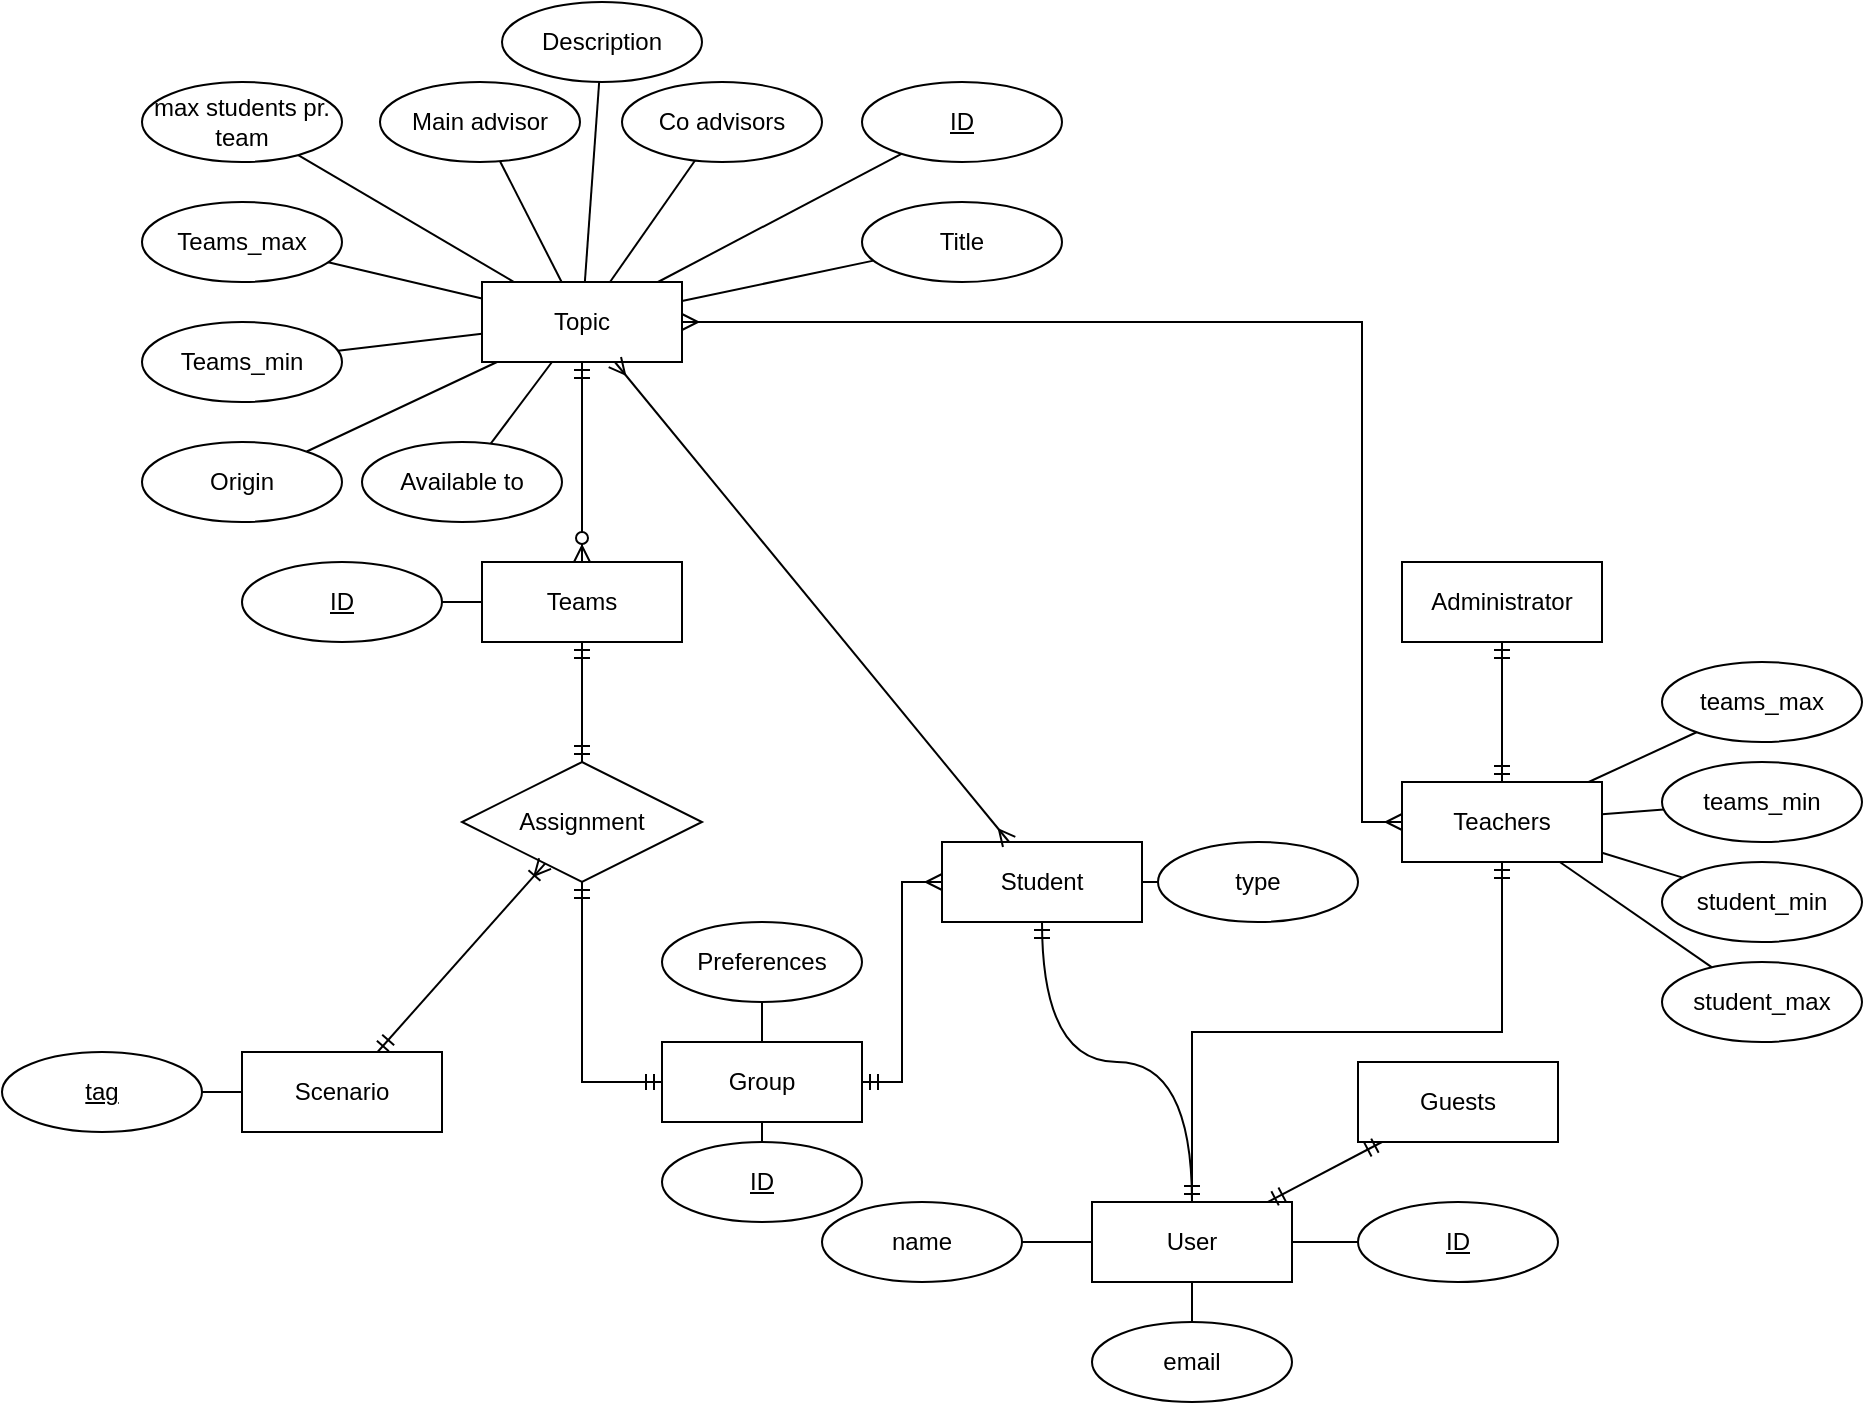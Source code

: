<mxfile version="20.7.4" type="device"><diagram id="CU0qwaI6I8_6x71UCTA_" name="Side-1"><mxGraphModel dx="2389" dy="1791" grid="1" gridSize="10" guides="1" tooltips="1" connect="1" arrows="1" fold="1" page="1" pageScale="1" pageWidth="827" pageHeight="1169" math="0" shadow="0"><root><mxCell id="0"/><mxCell id="1" parent="0"/><mxCell id="5hU42jqmNd9-3f1jSE-o-1" value="Topic" style="whiteSpace=wrap;html=1;align=center;" vertex="1" parent="1"><mxGeometry x="200" y="-610" width="100" height="40" as="geometry"/></mxCell><mxCell id="5hU42jqmNd9-3f1jSE-o-2" value="Teams" style="whiteSpace=wrap;html=1;align=center;" vertex="1" parent="1"><mxGeometry x="200" y="-470" width="100" height="40" as="geometry"/></mxCell><mxCell id="5hU42jqmNd9-3f1jSE-o-3" value="User" style="whiteSpace=wrap;html=1;align=center;" vertex="1" parent="1"><mxGeometry x="505" y="-150" width="100" height="40" as="geometry"/></mxCell><mxCell id="5hU42jqmNd9-3f1jSE-o-4" value="Scenario" style="whiteSpace=wrap;html=1;align=center;" vertex="1" parent="1"><mxGeometry x="80" y="-225" width="100" height="40" as="geometry"/></mxCell><mxCell id="5hU42jqmNd9-3f1jSE-o-5" value="Teachers" style="whiteSpace=wrap;html=1;align=center;" vertex="1" parent="1"><mxGeometry x="660" y="-360" width="100" height="40" as="geometry"/></mxCell><mxCell id="5hU42jqmNd9-3f1jSE-o-6" value="Administrator" style="whiteSpace=wrap;html=1;align=center;" vertex="1" parent="1"><mxGeometry x="660" y="-470" width="100" height="40" as="geometry"/></mxCell><mxCell id="5hU42jqmNd9-3f1jSE-o-7" value="Guests" style="whiteSpace=wrap;html=1;align=center;" vertex="1" parent="1"><mxGeometry x="638" y="-220" width="100" height="40" as="geometry"/></mxCell><mxCell id="5hU42jqmNd9-3f1jSE-o-8" value="Group" style="whiteSpace=wrap;html=1;align=center;" vertex="1" parent="1"><mxGeometry x="290" y="-230" width="100" height="40" as="geometry"/></mxCell><mxCell id="5hU42jqmNd9-3f1jSE-o-9" value="Assignment" style="shape=rhombus;perimeter=rhombusPerimeter;whiteSpace=wrap;html=1;align=center;" vertex="1" parent="1"><mxGeometry x="190" y="-370" width="120" height="60" as="geometry"/></mxCell><mxCell id="5hU42jqmNd9-3f1jSE-o-10" value="Student" style="whiteSpace=wrap;html=1;align=center;" vertex="1" parent="1"><mxGeometry x="430" y="-330" width="100" height="40" as="geometry"/></mxCell><mxCell id="5hU42jqmNd9-3f1jSE-o-11" value="Origin" style="ellipse;whiteSpace=wrap;html=1;align=center;" vertex="1" parent="1"><mxGeometry x="30" y="-530" width="100" height="40" as="geometry"/></mxCell><mxCell id="5hU42jqmNd9-3f1jSE-o-12" value="student_max" style="ellipse;whiteSpace=wrap;html=1;align=center;" vertex="1" parent="1"><mxGeometry x="790" y="-270" width="100" height="40" as="geometry"/></mxCell><mxCell id="5hU42jqmNd9-3f1jSE-o-13" value="student_min" style="ellipse;whiteSpace=wrap;html=1;align=center;" vertex="1" parent="1"><mxGeometry x="790" y="-320" width="100" height="40" as="geometry"/></mxCell><mxCell id="5hU42jqmNd9-3f1jSE-o-14" value="teams_min" style="ellipse;whiteSpace=wrap;html=1;align=center;" vertex="1" parent="1"><mxGeometry x="790" y="-370" width="100" height="40" as="geometry"/></mxCell><mxCell id="5hU42jqmNd9-3f1jSE-o-15" value="teams_max" style="ellipse;whiteSpace=wrap;html=1;align=center;" vertex="1" parent="1"><mxGeometry x="790" y="-420" width="100" height="40" as="geometry"/></mxCell><mxCell id="5hU42jqmNd9-3f1jSE-o-16" value="Title" style="ellipse;whiteSpace=wrap;html=1;align=center;" vertex="1" parent="1"><mxGeometry x="390" y="-650" width="100" height="40" as="geometry"/></mxCell><mxCell id="5hU42jqmNd9-3f1jSE-o-17" value="Teams_max" style="ellipse;whiteSpace=wrap;html=1;align=center;" vertex="1" parent="1"><mxGeometry x="30" y="-650" width="100" height="40" as="geometry"/></mxCell><mxCell id="5hU42jqmNd9-3f1jSE-o-18" value="max students pr. team" style="ellipse;whiteSpace=wrap;html=1;align=center;" vertex="1" parent="1"><mxGeometry x="30" y="-710" width="100" height="40" as="geometry"/></mxCell><mxCell id="5hU42jqmNd9-3f1jSE-o-19" value="Description" style="ellipse;whiteSpace=wrap;html=1;align=center;" vertex="1" parent="1"><mxGeometry x="210" y="-750" width="100" height="40" as="geometry"/></mxCell><mxCell id="5hU42jqmNd9-3f1jSE-o-20" value="Main advisor" style="ellipse;whiteSpace=wrap;html=1;align=center;" vertex="1" parent="1"><mxGeometry x="149" y="-710" width="100" height="40" as="geometry"/></mxCell><mxCell id="5hU42jqmNd9-3f1jSE-o-21" value="Co advisors" style="ellipse;whiteSpace=wrap;html=1;align=center;" vertex="1" parent="1"><mxGeometry x="270" y="-710" width="100" height="40" as="geometry"/></mxCell><mxCell id="5hU42jqmNd9-3f1jSE-o-22" value="Available to" style="ellipse;whiteSpace=wrap;html=1;align=center;" vertex="1" parent="1"><mxGeometry x="140" y="-530" width="100" height="40" as="geometry"/></mxCell><mxCell id="5hU42jqmNd9-3f1jSE-o-23" value="Teams_min" style="ellipse;whiteSpace=wrap;html=1;align=center;" vertex="1" parent="1"><mxGeometry x="30" y="-590" width="100" height="40" as="geometry"/></mxCell><mxCell id="5hU42jqmNd9-3f1jSE-o-24" value="ID" style="ellipse;whiteSpace=wrap;html=1;align=center;fontStyle=4;" vertex="1" parent="1"><mxGeometry x="390" y="-710" width="100" height="40" as="geometry"/></mxCell><mxCell id="5hU42jqmNd9-3f1jSE-o-25" value="" style="endArrow=none;html=1;rounded=0;" edge="1" parent="1" source="5hU42jqmNd9-3f1jSE-o-11" target="5hU42jqmNd9-3f1jSE-o-1"><mxGeometry relative="1" as="geometry"><mxPoint x="330" y="-470" as="sourcePoint"/><mxPoint x="490" y="-470" as="targetPoint"/></mxGeometry></mxCell><mxCell id="5hU42jqmNd9-3f1jSE-o-26" value="" style="endArrow=none;html=1;rounded=0;" edge="1" parent="1" source="5hU42jqmNd9-3f1jSE-o-1" target="5hU42jqmNd9-3f1jSE-o-22"><mxGeometry relative="1" as="geometry"><mxPoint x="330" y="-470" as="sourcePoint"/><mxPoint x="490" y="-470" as="targetPoint"/></mxGeometry></mxCell><mxCell id="5hU42jqmNd9-3f1jSE-o-27" value="" style="endArrow=none;html=1;rounded=0;" edge="1" parent="1" source="5hU42jqmNd9-3f1jSE-o-19" target="5hU42jqmNd9-3f1jSE-o-1"><mxGeometry relative="1" as="geometry"><mxPoint x="330" y="-470" as="sourcePoint"/><mxPoint x="490" y="-470" as="targetPoint"/></mxGeometry></mxCell><mxCell id="5hU42jqmNd9-3f1jSE-o-28" value="" style="endArrow=none;html=1;rounded=0;" edge="1" parent="1" source="5hU42jqmNd9-3f1jSE-o-1" target="5hU42jqmNd9-3f1jSE-o-16"><mxGeometry relative="1" as="geometry"><mxPoint x="330" y="-470" as="sourcePoint"/><mxPoint x="490" y="-470" as="targetPoint"/></mxGeometry></mxCell><mxCell id="5hU42jqmNd9-3f1jSE-o-29" value="" style="endArrow=none;html=1;rounded=0;" edge="1" parent="1" source="5hU42jqmNd9-3f1jSE-o-24" target="5hU42jqmNd9-3f1jSE-o-1"><mxGeometry relative="1" as="geometry"><mxPoint x="330" y="-470" as="sourcePoint"/><mxPoint x="490" y="-470" as="targetPoint"/></mxGeometry></mxCell><mxCell id="5hU42jqmNd9-3f1jSE-o-30" value="" style="endArrow=none;html=1;rounded=0;" edge="1" parent="1" source="5hU42jqmNd9-3f1jSE-o-21" target="5hU42jqmNd9-3f1jSE-o-1"><mxGeometry relative="1" as="geometry"><mxPoint x="330" y="-470" as="sourcePoint"/><mxPoint x="490" y="-470" as="targetPoint"/></mxGeometry></mxCell><mxCell id="5hU42jqmNd9-3f1jSE-o-31" value="" style="endArrow=none;html=1;rounded=0;" edge="1" parent="1" source="5hU42jqmNd9-3f1jSE-o-1" target="5hU42jqmNd9-3f1jSE-o-20"><mxGeometry relative="1" as="geometry"><mxPoint x="330" y="-470" as="sourcePoint"/><mxPoint x="490" y="-470" as="targetPoint"/></mxGeometry></mxCell><mxCell id="5hU42jqmNd9-3f1jSE-o-32" value="" style="endArrow=none;html=1;rounded=0;" edge="1" parent="1" source="5hU42jqmNd9-3f1jSE-o-18" target="5hU42jqmNd9-3f1jSE-o-1"><mxGeometry relative="1" as="geometry"><mxPoint x="330" y="-470" as="sourcePoint"/><mxPoint x="490" y="-470" as="targetPoint"/></mxGeometry></mxCell><mxCell id="5hU42jqmNd9-3f1jSE-o-33" value="" style="endArrow=none;html=1;rounded=0;" edge="1" parent="1" source="5hU42jqmNd9-3f1jSE-o-1" target="5hU42jqmNd9-3f1jSE-o-17"><mxGeometry relative="1" as="geometry"><mxPoint x="330" y="-470" as="sourcePoint"/><mxPoint x="490" y="-470" as="targetPoint"/></mxGeometry></mxCell><mxCell id="5hU42jqmNd9-3f1jSE-o-34" value="" style="endArrow=none;html=1;rounded=0;" edge="1" parent="1" source="5hU42jqmNd9-3f1jSE-o-23" target="5hU42jqmNd9-3f1jSE-o-1"><mxGeometry relative="1" as="geometry"><mxPoint x="330" y="-470" as="sourcePoint"/><mxPoint x="490" y="-470" as="targetPoint"/></mxGeometry></mxCell><mxCell id="5hU42jqmNd9-3f1jSE-o-35" value="" style="edgeStyle=orthogonalEdgeStyle;fontSize=12;html=1;endArrow=ERzeroToMany;startArrow=ERmandOne;rounded=0;curved=1;" edge="1" parent="1" source="5hU42jqmNd9-3f1jSE-o-1" target="5hU42jqmNd9-3f1jSE-o-2"><mxGeometry width="100" height="100" relative="1" as="geometry"><mxPoint x="360" y="-420" as="sourcePoint"/><mxPoint x="460" y="-520" as="targetPoint"/></mxGeometry></mxCell><mxCell id="5hU42jqmNd9-3f1jSE-o-36" value="ID" style="ellipse;whiteSpace=wrap;html=1;align=center;fontStyle=4;" vertex="1" parent="1"><mxGeometry x="80" y="-470" width="100" height="40" as="geometry"/></mxCell><mxCell id="5hU42jqmNd9-3f1jSE-o-37" value="" style="endArrow=none;html=1;rounded=0;curved=1;" edge="1" parent="1" source="5hU42jqmNd9-3f1jSE-o-36" target="5hU42jqmNd9-3f1jSE-o-2"><mxGeometry relative="1" as="geometry"><mxPoint x="330" y="-450" as="sourcePoint"/><mxPoint x="230" y="-450" as="targetPoint"/></mxGeometry></mxCell><mxCell id="5hU42jqmNd9-3f1jSE-o-38" value="" style="fontSize=12;html=1;endArrow=ERmandOne;startArrow=ERmandOne;rounded=0;" edge="1" parent="1" source="5hU42jqmNd9-3f1jSE-o-2" target="5hU42jqmNd9-3f1jSE-o-9"><mxGeometry width="100" height="100" relative="1" as="geometry"><mxPoint x="360" y="-390" as="sourcePoint"/><mxPoint x="460" y="-490" as="targetPoint"/></mxGeometry></mxCell><mxCell id="5hU42jqmNd9-3f1jSE-o-39" value="" style="fontSize=12;html=1;endArrow=ERmandOne;startArrow=ERmandOne;rounded=0;edgeStyle=elbowEdgeStyle;" edge="1" parent="1" source="5hU42jqmNd9-3f1jSE-o-9" target="5hU42jqmNd9-3f1jSE-o-8"><mxGeometry x="-0.263" y="-20" width="100" height="100" relative="1" as="geometry"><mxPoint x="360" y="-390" as="sourcePoint"/><mxPoint x="460" y="-490" as="targetPoint"/><Array as="points"><mxPoint x="250" y="-260"/><mxPoint x="260" y="-300"/></Array><mxPoint as="offset"/></mxGeometry></mxCell><mxCell id="5hU42jqmNd9-3f1jSE-o-40" value="" style="fontSize=12;html=1;endArrow=ERoneToMany;startArrow=ERmandOne;rounded=0;" edge="1" parent="1" source="5hU42jqmNd9-3f1jSE-o-4" target="5hU42jqmNd9-3f1jSE-o-9"><mxGeometry width="100" height="100" relative="1" as="geometry"><mxPoint x="240" y="-375" as="sourcePoint"/><mxPoint x="130" y="-295" as="targetPoint"/></mxGeometry></mxCell><mxCell id="5hU42jqmNd9-3f1jSE-o-41" value="tag" style="ellipse;whiteSpace=wrap;html=1;align=center;fontStyle=4;" vertex="1" parent="1"><mxGeometry x="-40" y="-225" width="100" height="40" as="geometry"/></mxCell><mxCell id="5hU42jqmNd9-3f1jSE-o-42" value="" style="endArrow=none;html=1;rounded=0;" edge="1" parent="1" source="5hU42jqmNd9-3f1jSE-o-41" target="5hU42jqmNd9-3f1jSE-o-4"><mxGeometry relative="1" as="geometry"><mxPoint x="210" y="-425" as="sourcePoint"/><mxPoint x="370" y="-425" as="targetPoint"/></mxGeometry></mxCell><mxCell id="5hU42jqmNd9-3f1jSE-o-43" value="Preferences" style="ellipse;whiteSpace=wrap;html=1;align=center;" vertex="1" parent="1"><mxGeometry x="290" y="-290" width="100" height="40" as="geometry"/></mxCell><mxCell id="5hU42jqmNd9-3f1jSE-o-45" value="" style="endArrow=none;html=1;rounded=0;" edge="1" parent="1" source="5hU42jqmNd9-3f1jSE-o-8" target="5hU42jqmNd9-3f1jSE-o-43"><mxGeometry relative="1" as="geometry"><mxPoint x="330" y="-300" as="sourcePoint"/><mxPoint x="490" y="-300" as="targetPoint"/></mxGeometry></mxCell><mxCell id="5hU42jqmNd9-3f1jSE-o-46" value="ID" style="ellipse;whiteSpace=wrap;html=1;align=center;fontStyle=4;" vertex="1" parent="1"><mxGeometry x="290" y="-180" width="100" height="40" as="geometry"/></mxCell><mxCell id="5hU42jqmNd9-3f1jSE-o-47" value="" style="endArrow=none;html=1;rounded=0;" edge="1" parent="1" source="5hU42jqmNd9-3f1jSE-o-8" target="5hU42jqmNd9-3f1jSE-o-46"><mxGeometry relative="1" as="geometry"><mxPoint x="330" y="-240" as="sourcePoint"/><mxPoint x="490" y="-240" as="targetPoint"/></mxGeometry></mxCell><mxCell id="5hU42jqmNd9-3f1jSE-o-48" value="name" style="ellipse;whiteSpace=wrap;html=1;align=center;" vertex="1" parent="1"><mxGeometry x="370" y="-150" width="100" height="40" as="geometry"/></mxCell><mxCell id="5hU42jqmNd9-3f1jSE-o-49" value="ID" style="ellipse;whiteSpace=wrap;html=1;align=center;fontStyle=4;" vertex="1" parent="1"><mxGeometry x="638" y="-150" width="100" height="40" as="geometry"/></mxCell><mxCell id="5hU42jqmNd9-3f1jSE-o-50" value="" style="endArrow=none;html=1;rounded=0;" edge="1" parent="1" source="5hU42jqmNd9-3f1jSE-o-3" target="5hU42jqmNd9-3f1jSE-o-49"><mxGeometry relative="1" as="geometry"><mxPoint x="336" y="-330" as="sourcePoint"/><mxPoint x="496" y="-330" as="targetPoint"/></mxGeometry></mxCell><mxCell id="5hU42jqmNd9-3f1jSE-o-51" value="" style="endArrow=none;html=1;rounded=0;" edge="1" parent="1" source="5hU42jqmNd9-3f1jSE-o-48" target="5hU42jqmNd9-3f1jSE-o-3"><mxGeometry relative="1" as="geometry"><mxPoint x="336" y="-330" as="sourcePoint"/><mxPoint x="496" y="-330" as="targetPoint"/></mxGeometry></mxCell><mxCell id="5hU42jqmNd9-3f1jSE-o-53" value="" style="edgeStyle=orthogonalEdgeStyle;fontSize=12;html=1;endArrow=ERmandOne;startArrow=ERmandOne;rounded=0;curved=1;" edge="1" parent="1" source="5hU42jqmNd9-3f1jSE-o-3" target="5hU42jqmNd9-3f1jSE-o-10"><mxGeometry width="100" height="100" relative="1" as="geometry"><mxPoint x="360" y="-300" as="sourcePoint"/><mxPoint x="460" y="-400" as="targetPoint"/></mxGeometry></mxCell><mxCell id="5hU42jqmNd9-3f1jSE-o-54" value="" style="fontSize=12;html=1;endArrow=ERmandOne;startArrow=ERmandOne;rounded=0;" edge="1" parent="1" source="5hU42jqmNd9-3f1jSE-o-7" target="5hU42jqmNd9-3f1jSE-o-3"><mxGeometry width="100" height="100" relative="1" as="geometry"><mxPoint x="360" y="-300" as="sourcePoint"/><mxPoint x="460" y="-400" as="targetPoint"/></mxGeometry></mxCell><mxCell id="5hU42jqmNd9-3f1jSE-o-55" value="" style="fontSize=12;html=1;endArrow=ERmandOne;startArrow=ERmany;rounded=0;endFill=0;startFill=0;edgeStyle=elbowEdgeStyle;" edge="1" parent="1" source="5hU42jqmNd9-3f1jSE-o-10" target="5hU42jqmNd9-3f1jSE-o-8"><mxGeometry width="100" height="100" relative="1" as="geometry"><mxPoint x="360" y="-300" as="sourcePoint"/><mxPoint x="460" y="-400" as="targetPoint"/></mxGeometry></mxCell><mxCell id="5hU42jqmNd9-3f1jSE-o-56" value="type" style="ellipse;whiteSpace=wrap;html=1;align=center;" vertex="1" parent="1"><mxGeometry x="538" y="-330" width="100" height="40" as="geometry"/></mxCell><mxCell id="5hU42jqmNd9-3f1jSE-o-57" value="" style="endArrow=none;html=1;rounded=0;" edge="1" parent="1" source="5hU42jqmNd9-3f1jSE-o-56" target="5hU42jqmNd9-3f1jSE-o-10"><mxGeometry relative="1" as="geometry"><mxPoint x="346" y="-420" as="sourcePoint"/><mxPoint x="506" y="-420" as="targetPoint"/></mxGeometry></mxCell><mxCell id="5hU42jqmNd9-3f1jSE-o-58" value="" style="fontSize=12;html=1;endArrow=ERmandOne;startArrow=ERmandOne;rounded=0;edgeStyle=elbowEdgeStyle;elbow=vertical;" edge="1" parent="1" source="5hU42jqmNd9-3f1jSE-o-5" target="5hU42jqmNd9-3f1jSE-o-3"><mxGeometry width="100" height="100" relative="1" as="geometry"><mxPoint x="360" y="-300" as="sourcePoint"/><mxPoint x="460" y="-400" as="targetPoint"/></mxGeometry></mxCell><mxCell id="5hU42jqmNd9-3f1jSE-o-59" value="" style="fontSize=12;html=1;endArrow=ERmandOne;startArrow=ERmandOne;rounded=0;elbow=vertical;" edge="1" parent="1" source="5hU42jqmNd9-3f1jSE-o-5" target="5hU42jqmNd9-3f1jSE-o-6"><mxGeometry width="100" height="100" relative="1" as="geometry"><mxPoint x="360" y="-300" as="sourcePoint"/><mxPoint x="460" y="-400" as="targetPoint"/></mxGeometry></mxCell><mxCell id="5hU42jqmNd9-3f1jSE-o-60" value="email" style="ellipse;whiteSpace=wrap;html=1;align=center;" vertex="1" parent="1"><mxGeometry x="505" y="-90" width="100" height="40" as="geometry"/></mxCell><mxCell id="5hU42jqmNd9-3f1jSE-o-61" value="" style="endArrow=none;html=1;rounded=0;elbow=vertical;" edge="1" parent="1" source="5hU42jqmNd9-3f1jSE-o-60" target="5hU42jqmNd9-3f1jSE-o-3"><mxGeometry relative="1" as="geometry"><mxPoint x="330" y="-280" as="sourcePoint"/><mxPoint x="490" y="-280" as="targetPoint"/></mxGeometry></mxCell><mxCell id="5hU42jqmNd9-3f1jSE-o-62" value="" style="endArrow=none;html=1;rounded=0;elbow=vertical;" edge="1" parent="1" source="5hU42jqmNd9-3f1jSE-o-5" target="5hU42jqmNd9-3f1jSE-o-15"><mxGeometry relative="1" as="geometry"><mxPoint x="330" y="-370" as="sourcePoint"/><mxPoint x="490" y="-370" as="targetPoint"/></mxGeometry></mxCell><mxCell id="5hU42jqmNd9-3f1jSE-o-63" value="" style="endArrow=none;html=1;rounded=0;elbow=vertical;" edge="1" parent="1" source="5hU42jqmNd9-3f1jSE-o-5" target="5hU42jqmNd9-3f1jSE-o-14"><mxGeometry relative="1" as="geometry"><mxPoint x="330" y="-370" as="sourcePoint"/><mxPoint x="490" y="-370" as="targetPoint"/></mxGeometry></mxCell><mxCell id="5hU42jqmNd9-3f1jSE-o-64" value="" style="endArrow=none;html=1;rounded=0;elbow=vertical;" edge="1" parent="1" source="5hU42jqmNd9-3f1jSE-o-5" target="5hU42jqmNd9-3f1jSE-o-13"><mxGeometry relative="1" as="geometry"><mxPoint x="330" y="-370" as="sourcePoint"/><mxPoint x="490" y="-370" as="targetPoint"/></mxGeometry></mxCell><mxCell id="5hU42jqmNd9-3f1jSE-o-65" value="" style="endArrow=none;html=1;rounded=0;elbow=vertical;" edge="1" parent="1" source="5hU42jqmNd9-3f1jSE-o-5" target="5hU42jqmNd9-3f1jSE-o-12"><mxGeometry relative="1" as="geometry"><mxPoint x="330" y="-370" as="sourcePoint"/><mxPoint x="490" y="-370" as="targetPoint"/></mxGeometry></mxCell><mxCell id="5hU42jqmNd9-3f1jSE-o-66" value="" style="edgeStyle=elbowEdgeStyle;fontSize=12;html=1;endArrow=ERmany;startArrow=ERmany;rounded=0;endFill=0;startFill=0;" edge="1" parent="1" source="5hU42jqmNd9-3f1jSE-o-5" target="5hU42jqmNd9-3f1jSE-o-1"><mxGeometry width="100" height="100" relative="1" as="geometry"><mxPoint x="360" y="-330" as="sourcePoint"/><mxPoint x="460" y="-430" as="targetPoint"/><Array as="points"><mxPoint x="640" y="-510"/></Array></mxGeometry></mxCell><mxCell id="5hU42jqmNd9-3f1jSE-o-67" value="" style="fontSize=12;html=1;endArrow=ERmany;startArrow=ERmany;rounded=0;" edge="1" parent="1" source="5hU42jqmNd9-3f1jSE-o-10" target="5hU42jqmNd9-3f1jSE-o-1"><mxGeometry width="100" height="100" relative="1" as="geometry"><mxPoint x="360" y="-470" as="sourcePoint"/><mxPoint x="460" y="-570" as="targetPoint"/></mxGeometry></mxCell></root></mxGraphModel></diagram></mxfile>
